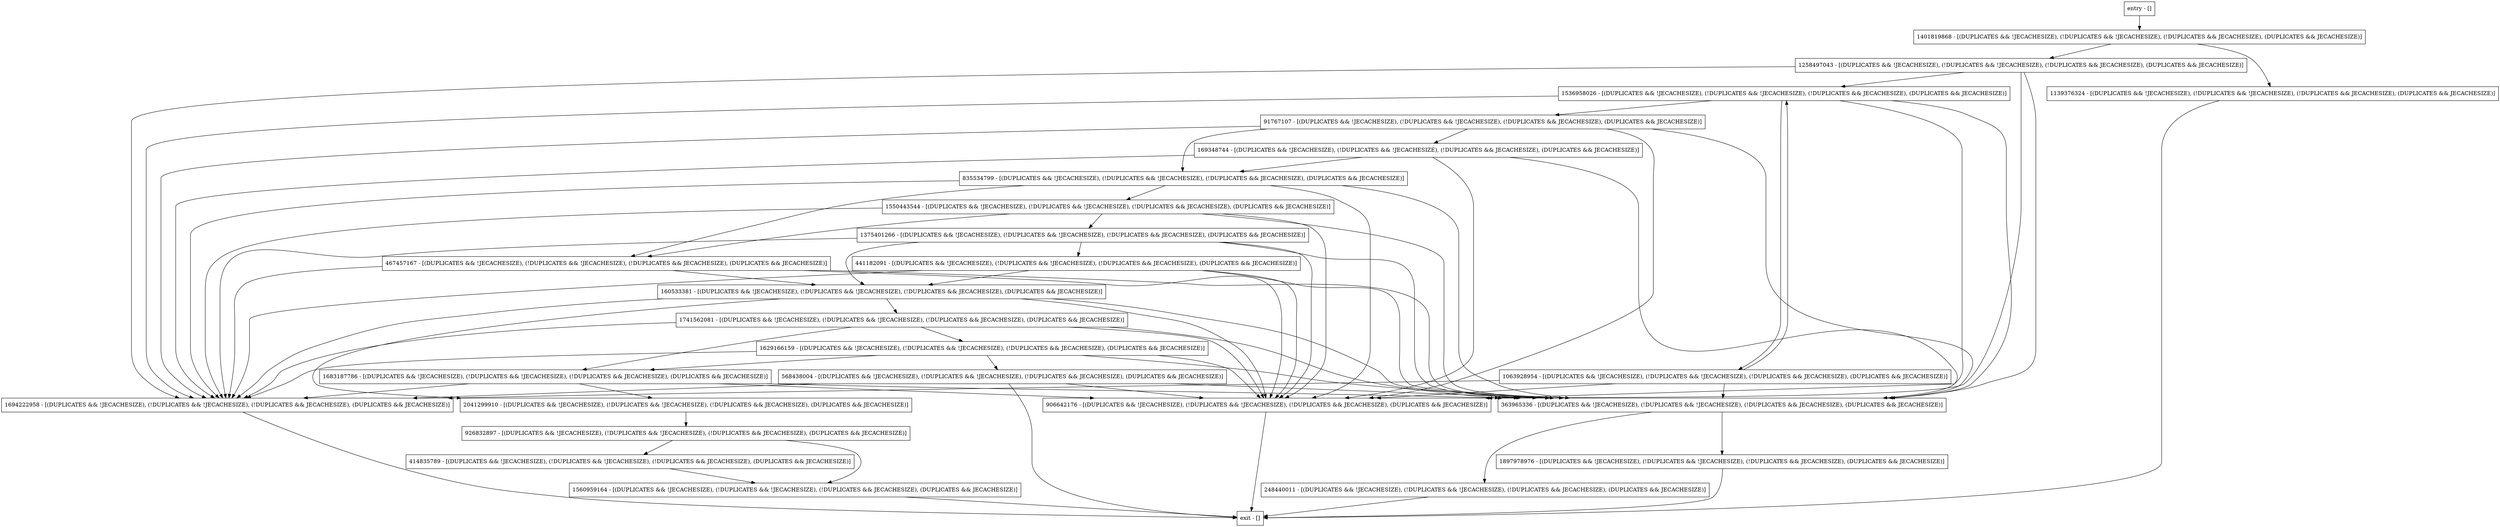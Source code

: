 digraph log {
node [shape=record];
1258497043 [label="1258497043 - [(DUPLICATES && !JECACHESIZE), (!DUPLICATES && !JECACHESIZE), (!DUPLICATES && JECACHESIZE), (DUPLICATES && JECACHESIZE)]"];
906642176 [label="906642176 - [(DUPLICATES && !JECACHESIZE), (!DUPLICATES && !JECACHESIZE), (!DUPLICATES && JECACHESIZE), (DUPLICATES && JECACHESIZE)]"];
1897978976 [label="1897978976 - [(DUPLICATES && !JECACHESIZE), (!DUPLICATES && !JECACHESIZE), (!DUPLICATES && JECACHESIZE), (DUPLICATES && JECACHESIZE)]"];
1139376324 [label="1139376324 - [(DUPLICATES && !JECACHESIZE), (!DUPLICATES && !JECACHESIZE), (!DUPLICATES && JECACHESIZE), (DUPLICATES && JECACHESIZE)]"];
2041299910 [label="2041299910 - [(DUPLICATES && !JECACHESIZE), (!DUPLICATES && !JECACHESIZE), (!DUPLICATES && JECACHESIZE), (DUPLICATES && JECACHESIZE)]"];
1063928954 [label="1063928954 - [(DUPLICATES && !JECACHESIZE), (!DUPLICATES && !JECACHESIZE), (!DUPLICATES && JECACHESIZE), (DUPLICATES && JECACHESIZE)]"];
467457167 [label="467457167 - [(DUPLICATES && !JECACHESIZE), (!DUPLICATES && !JECACHESIZE), (!DUPLICATES && JECACHESIZE), (DUPLICATES && JECACHESIZE)]"];
835534799 [label="835534799 - [(DUPLICATES && !JECACHESIZE), (!DUPLICATES && !JECACHESIZE), (!DUPLICATES && JECACHESIZE), (DUPLICATES && JECACHESIZE)]"];
169348744 [label="169348744 - [(DUPLICATES && !JECACHESIZE), (!DUPLICATES && !JECACHESIZE), (!DUPLICATES && JECACHESIZE), (DUPLICATES && JECACHESIZE)]"];
414835789 [label="414835789 - [(DUPLICATES && !JECACHESIZE), (!DUPLICATES && !JECACHESIZE), (!DUPLICATES && JECACHESIZE), (DUPLICATES && JECACHESIZE)]"];
1683187786 [label="1683187786 - [(DUPLICATES && !JECACHESIZE), (!DUPLICATES && !JECACHESIZE), (!DUPLICATES && JECACHESIZE), (DUPLICATES && JECACHESIZE)]"];
441182091 [label="441182091 - [(DUPLICATES && !JECACHESIZE), (!DUPLICATES && !JECACHESIZE), (!DUPLICATES && JECACHESIZE), (DUPLICATES && JECACHESIZE)]"];
1550443544 [label="1550443544 - [(DUPLICATES && !JECACHESIZE), (!DUPLICATES && !JECACHESIZE), (!DUPLICATES && JECACHESIZE), (DUPLICATES && JECACHESIZE)]"];
363965336 [label="363965336 - [(DUPLICATES && !JECACHESIZE), (!DUPLICATES && !JECACHESIZE), (!DUPLICATES && JECACHESIZE), (DUPLICATES && JECACHESIZE)]"];
1629166159 [label="1629166159 - [(DUPLICATES && !JECACHESIZE), (!DUPLICATES && !JECACHESIZE), (!DUPLICATES && JECACHESIZE), (DUPLICATES && JECACHESIZE)]"];
568438004 [label="568438004 - [(DUPLICATES && !JECACHESIZE), (!DUPLICATES && !JECACHESIZE), (!DUPLICATES && JECACHESIZE), (DUPLICATES && JECACHESIZE)]"];
926832897 [label="926832897 - [(DUPLICATES && !JECACHESIZE), (!DUPLICATES && !JECACHESIZE), (!DUPLICATES && JECACHESIZE), (DUPLICATES && JECACHESIZE)]"];
1401819868 [label="1401819868 - [(DUPLICATES && !JECACHESIZE), (!DUPLICATES && !JECACHESIZE), (!DUPLICATES && JECACHESIZE), (DUPLICATES && JECACHESIZE)]"];
1694222958 [label="1694222958 - [(DUPLICATES && !JECACHESIZE), (!DUPLICATES && !JECACHESIZE), (!DUPLICATES && JECACHESIZE), (DUPLICATES && JECACHESIZE)]"];
1741562081 [label="1741562081 - [(DUPLICATES && !JECACHESIZE), (!DUPLICATES && !JECACHESIZE), (!DUPLICATES && JECACHESIZE), (DUPLICATES && JECACHESIZE)]"];
1375401266 [label="1375401266 - [(DUPLICATES && !JECACHESIZE), (!DUPLICATES && !JECACHESIZE), (!DUPLICATES && JECACHESIZE), (DUPLICATES && JECACHESIZE)]"];
1536958026 [label="1536958026 - [(DUPLICATES && !JECACHESIZE), (!DUPLICATES && !JECACHESIZE), (!DUPLICATES && JECACHESIZE), (DUPLICATES && JECACHESIZE)]"];
entry [label="entry - []"];
exit [label="exit - []"];
248440011 [label="248440011 - [(DUPLICATES && !JECACHESIZE), (!DUPLICATES && !JECACHESIZE), (!DUPLICATES && JECACHESIZE), (DUPLICATES && JECACHESIZE)]"];
91767107 [label="91767107 - [(DUPLICATES && !JECACHESIZE), (!DUPLICATES && !JECACHESIZE), (!DUPLICATES && JECACHESIZE), (DUPLICATES && JECACHESIZE)]"];
160533381 [label="160533381 - [(DUPLICATES && !JECACHESIZE), (!DUPLICATES && !JECACHESIZE), (!DUPLICATES && JECACHESIZE), (DUPLICATES && JECACHESIZE)]"];
1560959164 [label="1560959164 - [(DUPLICATES && !JECACHESIZE), (!DUPLICATES && !JECACHESIZE), (!DUPLICATES && JECACHESIZE), (DUPLICATES && JECACHESIZE)]"];
entry;
exit;
1258497043 -> 1536958026;
1258497043 -> 906642176;
1258497043 -> 1694222958;
1258497043 -> 363965336;
906642176 -> exit;
1897978976 -> exit;
1139376324 -> exit;
2041299910 -> 926832897;
1063928954 -> 1536958026;
1063928954 -> 906642176;
1063928954 -> 1694222958;
1063928954 -> 363965336;
467457167 -> 906642176;
467457167 -> 1694222958;
467457167 -> 160533381;
467457167 -> 363965336;
835534799 -> 1550443544;
835534799 -> 906642176;
835534799 -> 1694222958;
835534799 -> 363965336;
835534799 -> 467457167;
169348744 -> 906642176;
169348744 -> 1694222958;
169348744 -> 363965336;
169348744 -> 835534799;
414835789 -> 1560959164;
1683187786 -> 906642176;
1683187786 -> 1694222958;
1683187786 -> 2041299910;
1683187786 -> 363965336;
441182091 -> 906642176;
441182091 -> 1694222958;
441182091 -> 160533381;
441182091 -> 363965336;
1550443544 -> 906642176;
1550443544 -> 1694222958;
1550443544 -> 363965336;
1550443544 -> 467457167;
1550443544 -> 1375401266;
363965336 -> 248440011;
363965336 -> 1897978976;
1629166159 -> 906642176;
1629166159 -> 1694222958;
1629166159 -> 363965336;
1629166159 -> 568438004;
1629166159 -> 1683187786;
568438004 -> exit;
568438004 -> 906642176;
568438004 -> 1694222958;
568438004 -> 363965336;
926832897 -> 1560959164;
926832897 -> 414835789;
1401819868 -> 1258497043;
1401819868 -> 1139376324;
1694222958 -> exit;
1741562081 -> 906642176;
1741562081 -> 1694222958;
1741562081 -> 1629166159;
1741562081 -> 363965336;
1741562081 -> 1683187786;
1375401266 -> 441182091;
1375401266 -> 906642176;
1375401266 -> 1694222958;
1375401266 -> 160533381;
1375401266 -> 363965336;
1536958026 -> 906642176;
1536958026 -> 1694222958;
1536958026 -> 91767107;
1536958026 -> 1063928954;
1536958026 -> 363965336;
entry -> 1401819868;
248440011 -> exit;
91767107 -> 906642176;
91767107 -> 1694222958;
91767107 -> 363965336;
91767107 -> 835534799;
91767107 -> 169348744;
160533381 -> 906642176;
160533381 -> 1694222958;
160533381 -> 1741562081;
160533381 -> 2041299910;
160533381 -> 363965336;
1560959164 -> exit;
}

